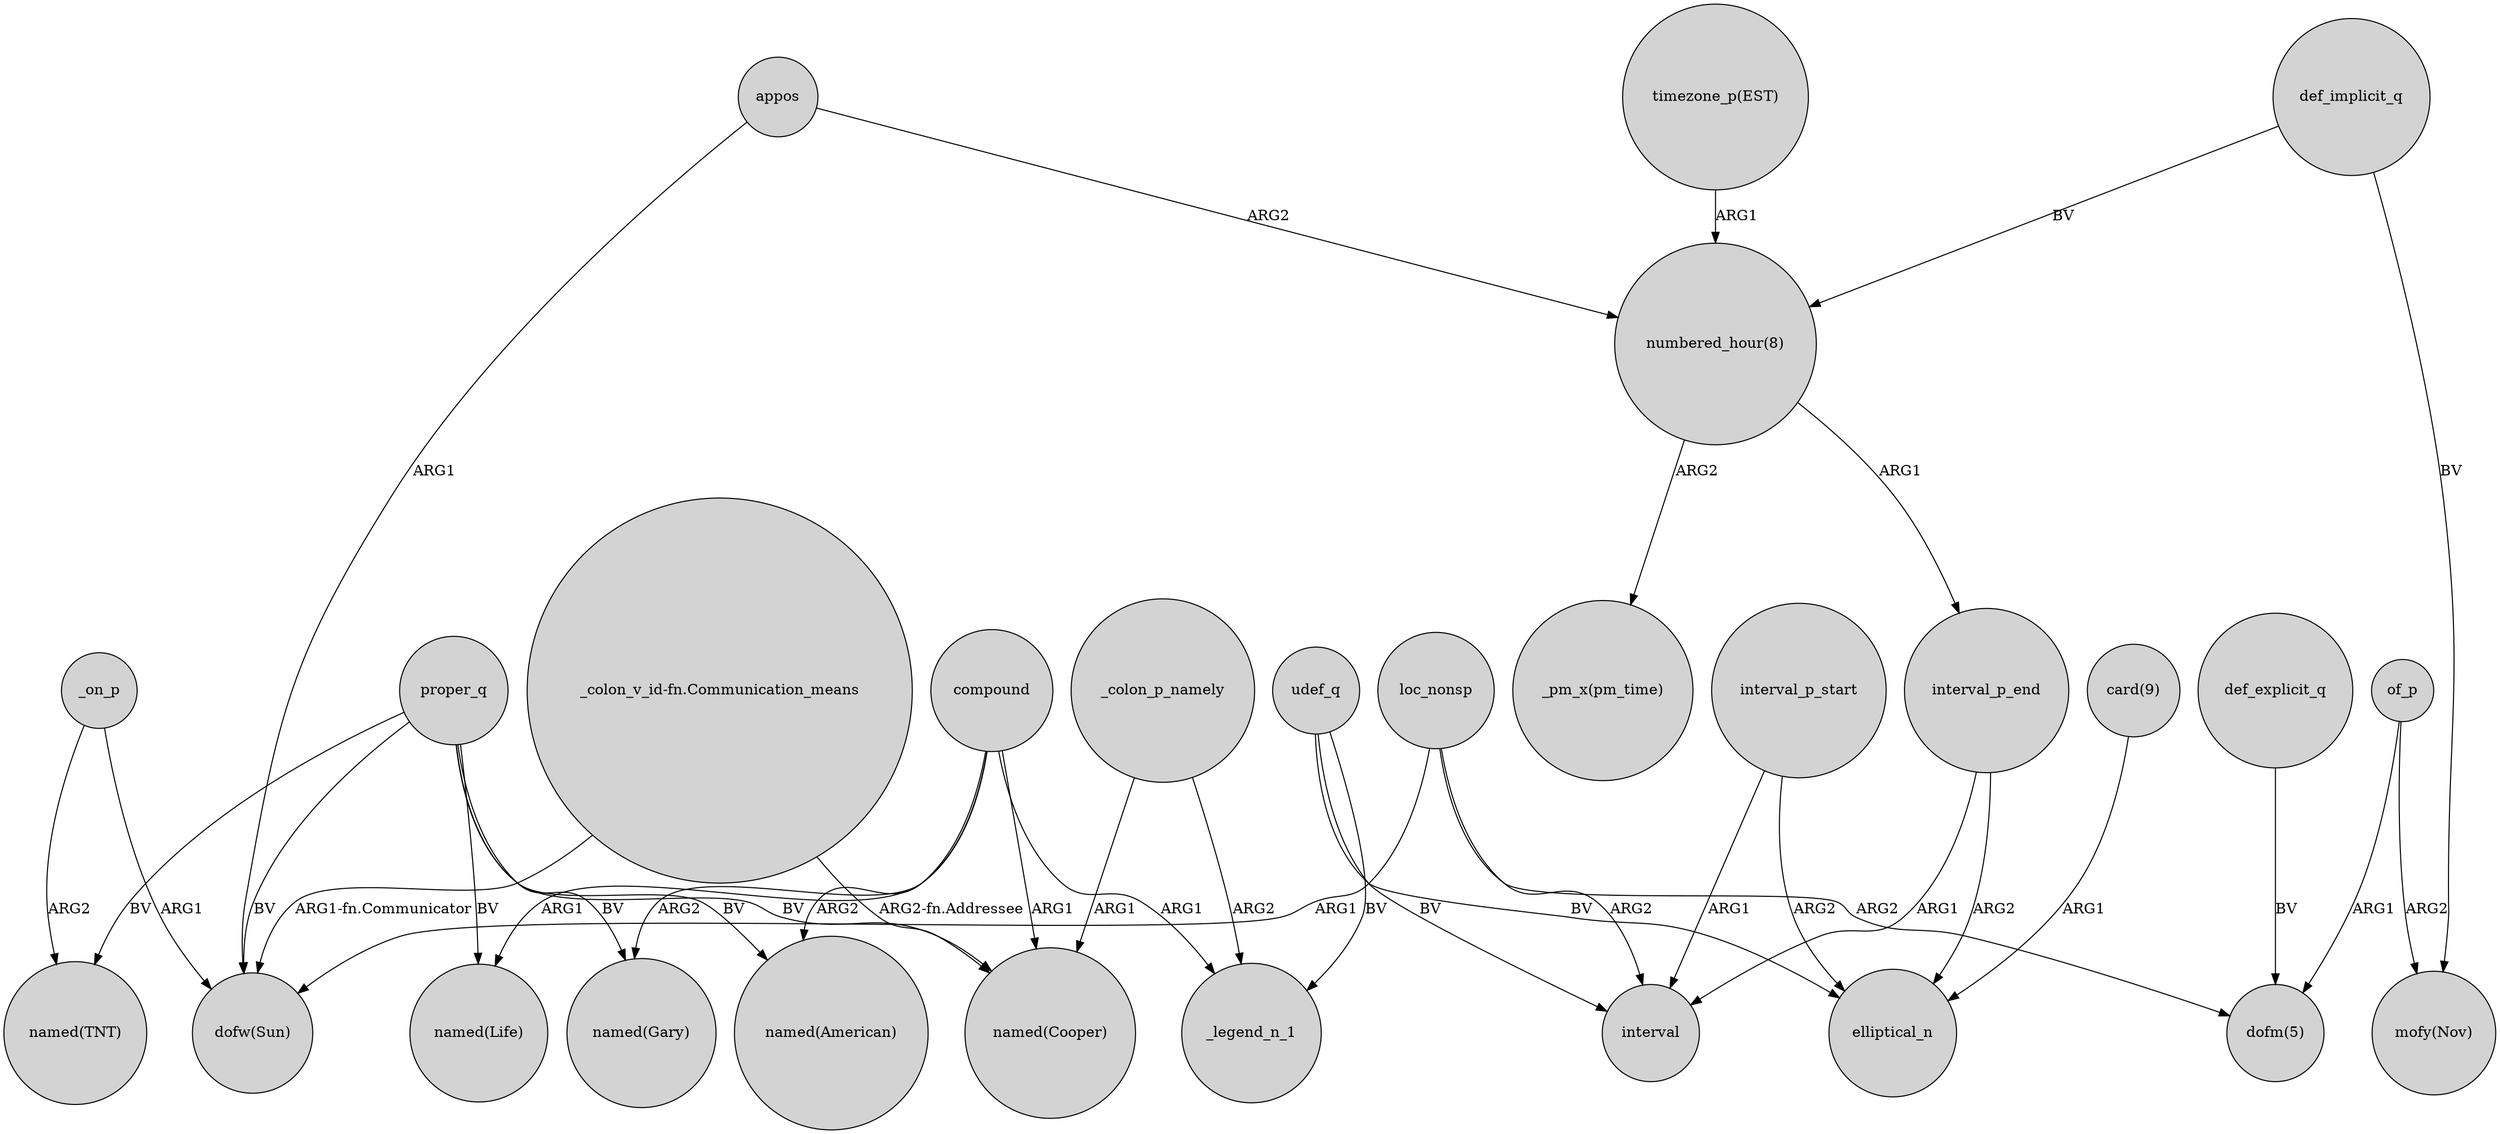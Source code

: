 digraph {
	node [shape=circle style=filled]
	appos -> "numbered_hour(8)" [label=ARG2]
	appos -> "dofw(Sun)" [label=ARG1]
	proper_q -> "named(Life)" [label=BV]
	loc_nonsp -> interval [label=ARG2]
	interval_p_end -> elliptical_n [label=ARG2]
	proper_q -> "named(Gary)" [label=BV]
	_colon_p_namely -> _legend_n_1 [label=ARG2]
	of_p -> "mofy(Nov)" [label=ARG2]
	interval_p_start -> elliptical_n [label=ARG2]
	udef_q -> interval [label=BV]
	_colon_p_namely -> "named(Cooper)" [label=ARG1]
	proper_q -> "named(TNT)" [label=BV]
	interval_p_start -> interval [label=ARG1]
	of_p -> "dofm(5)" [label=ARG1]
	compound -> "named(Life)" [label=ARG1]
	_on_p -> "named(TNT)" [label=ARG2]
	proper_q -> "named(Cooper)" [label=BV]
	"card(9)" -> elliptical_n [label=ARG1]
	def_explicit_q -> "dofm(5)" [label=BV]
	proper_q -> "dofw(Sun)" [label=BV]
	"_colon_v_id-fn.Communication_means" -> "dofw(Sun)" [label="ARG1-fn.Communicator"]
	interval_p_end -> interval [label=ARG1]
	loc_nonsp -> "dofm(5)" [label=ARG2]
	_on_p -> "dofw(Sun)" [label=ARG1]
	udef_q -> _legend_n_1 [label=BV]
	"numbered_hour(8)" -> "_pm_x(pm_time)" [label=ARG2]
	compound -> "named(Cooper)" [label=ARG1]
	compound -> "named(Gary)" [label=ARG2]
	compound -> "named(American)" [label=ARG2]
	"timezone_p(EST)" -> "numbered_hour(8)" [label=ARG1]
	udef_q -> elliptical_n [label=BV]
	def_implicit_q -> "mofy(Nov)" [label=BV]
	proper_q -> "named(American)" [label=BV]
	compound -> _legend_n_1 [label=ARG1]
	loc_nonsp -> "dofw(Sun)" [label=ARG1]
	"_colon_v_id-fn.Communication_means" -> "named(Cooper)" [label="ARG2-fn.Addressee"]
	"numbered_hour(8)" -> interval_p_end [label=ARG1]
	def_implicit_q -> "numbered_hour(8)" [label=BV]
}
